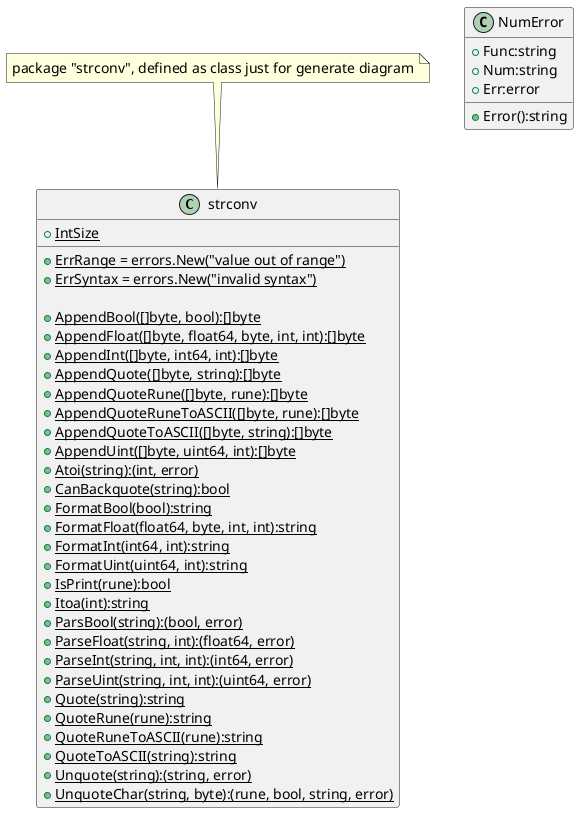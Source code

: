 @startuml
skinparam {
	defaultFontName Tohama
	defaultFontSize 14
}

class strconv {
	+{static} IntSize

	+{static} ErrRange = errors.New("value out of range")
	+{static} ErrSyntax = errors.New("invalid syntax")

	+{static} AppendBool([]byte, bool):[]byte
	+{static} AppendFloat([]byte, float64, byte, int, int):[]byte
	+{static} AppendInt([]byte, int64, int):[]byte
	+{static} AppendQuote([]byte, string):[]byte
	+{static} AppendQuoteRune([]byte, rune):[]byte
	+{static} AppendQuoteRuneToASCII([]byte, rune):[]byte
	+{static} AppendQuoteToASCII([]byte, string):[]byte
	+{static} AppendUint([]byte, uint64, int):[]byte
	+{static} Atoi(string):(int, error)
	+{static} CanBackquote(string):bool
	+{static} FormatBool(bool):string
	+{static} FormatFloat(float64, byte, int, int):string
	+{static} FormatInt(int64, int):string
	+{static} FormatUint(uint64, int):string
	+{static} IsPrint(rune):bool
	+{static} Itoa(int):string
	+{static} ParsBool(string):(bool, error)
	+{static} ParseFloat(string, int):(float64, error)
	+{static} ParseInt(string, int, int):(int64, error)
	+{static} ParseUint(string, int, int):(uint64, error)
	+{static} Quote(string):string
	+{static} QuoteRune(rune):string
	+{static} QuoteRuneToASCII(rune):string
	+{static} QuoteToASCII(string):string
	+{static} Unquote(string):(string, error)
	+{static} UnquoteChar(string, byte):(rune, bool, string, error)
}

class NumError {
	+Func:string
	+Num:string
	+Err:error
	+Error():string
}

note top of strconv: package "strconv", defined as class just for generate diagram

@enduml
